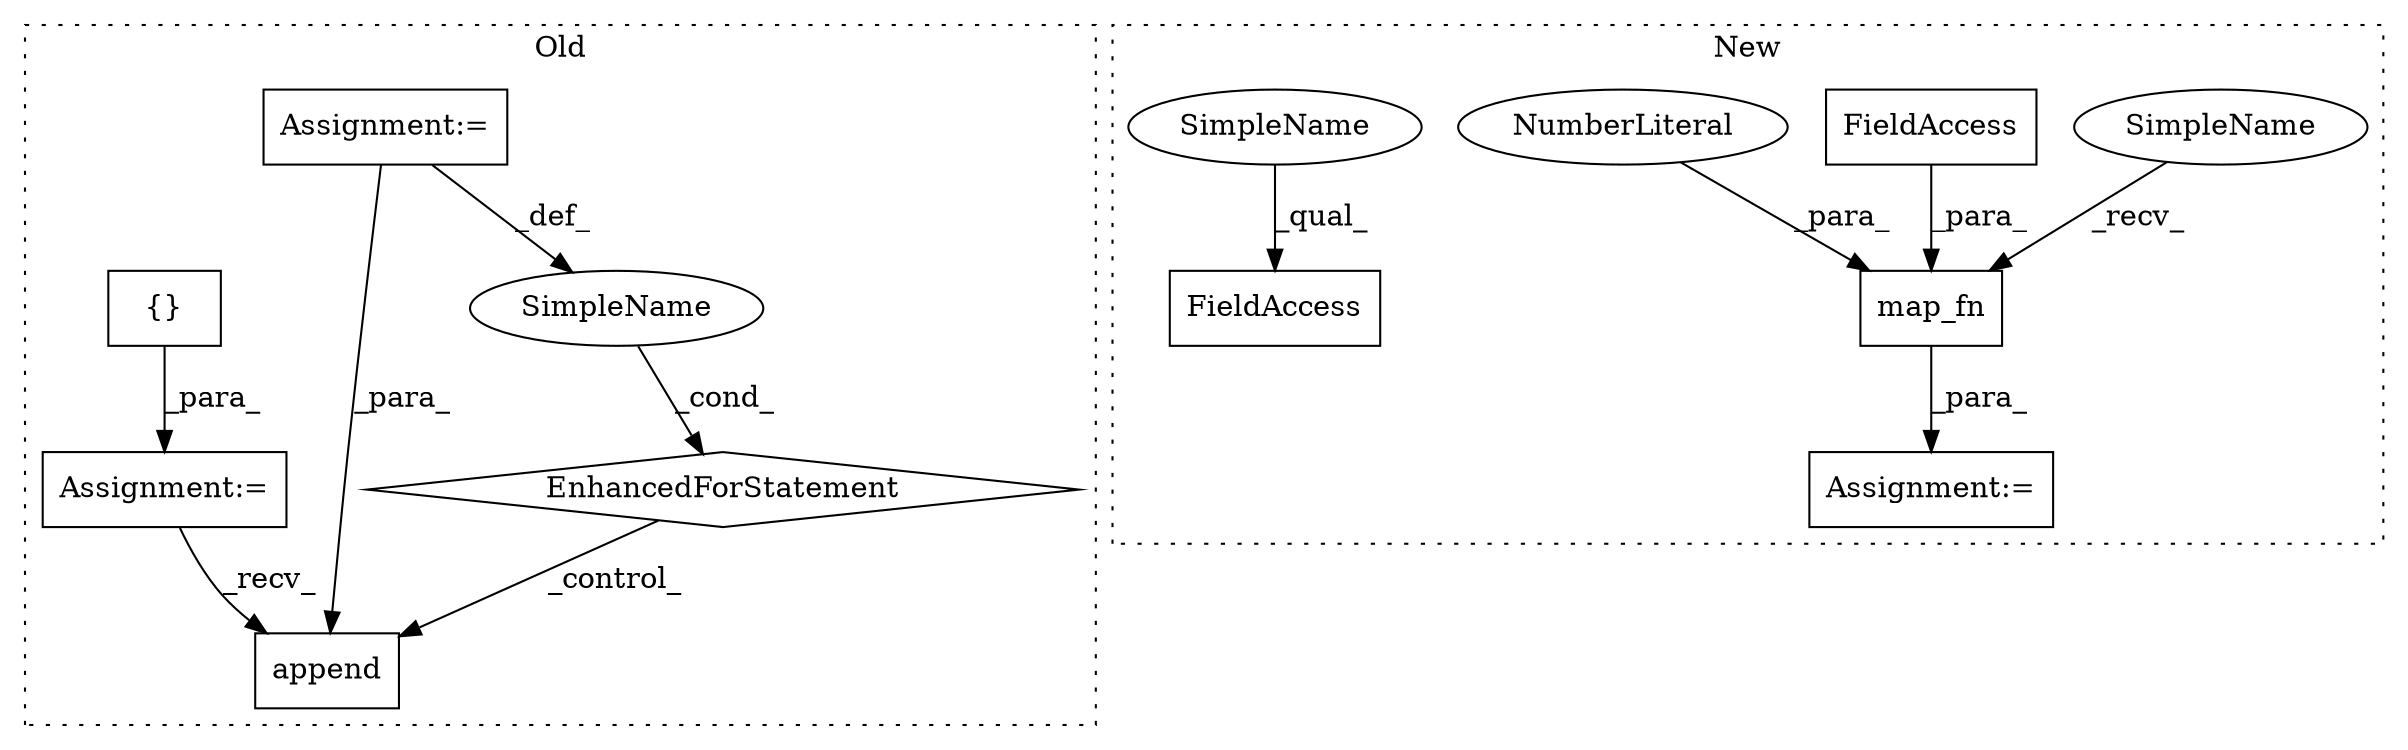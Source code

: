 digraph G {
subgraph cluster0 {
1 [label="append" a="32" s="59457,59511" l="7,1" shape="box"];
5 [label="EnhancedForStatement" a="70" s="59343,59440" l="75,2" shape="diamond"];
6 [label="SimpleName" a="42" s="59422" l="5" shape="ellipse"];
8 [label="Assignment:=" a="7" s="59343,59440" l="75,2" shape="box"];
9 [label="{}" a="4" s="59313" l="2" shape="box"];
11 [label="Assignment:=" a="7" s="59303" l="1" shape="box"];
label = "Old";
style="dotted";
}
subgraph cluster1 {
2 [label="map_fn" a="32" s="60895,60933" l="7,1" shape="box"];
3 [label="FieldAccess" a="22" s="60902" l="13" shape="box"];
4 [label="FieldAccess" a="22" s="61186" l="16" shape="box"];
7 [label="Assignment:=" a="7" s="61079" l="1" shape="box"];
10 [label="NumberLiteral" a="34" s="60932" l="1" shape="ellipse"];
12 [label="SimpleName" a="42" s="61186" l="10" shape="ellipse"];
13 [label="SimpleName" a="42" s="60884" l="10" shape="ellipse"];
label = "New";
style="dotted";
}
2 -> 7 [label="_para_"];
3 -> 2 [label="_para_"];
5 -> 1 [label="_control_"];
6 -> 5 [label="_cond_"];
8 -> 1 [label="_para_"];
8 -> 6 [label="_def_"];
9 -> 11 [label="_para_"];
10 -> 2 [label="_para_"];
11 -> 1 [label="_recv_"];
12 -> 4 [label="_qual_"];
13 -> 2 [label="_recv_"];
}